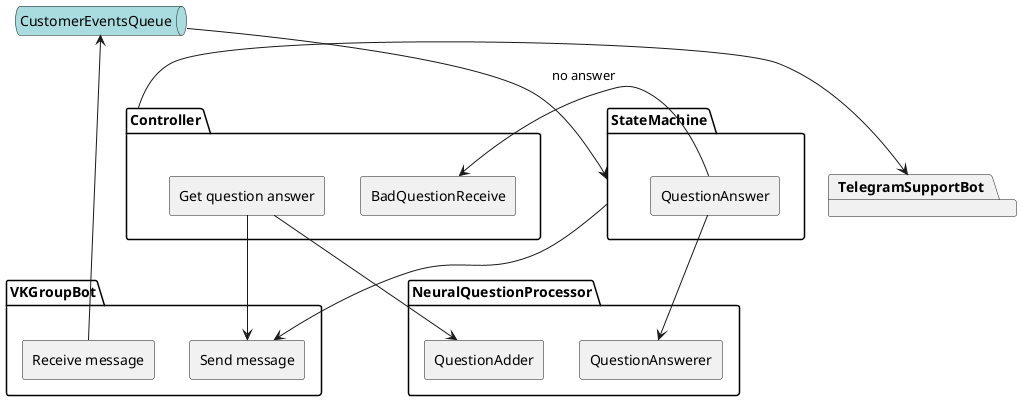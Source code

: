 @startuml
Package VKGroupBot {
    Agent VKGroupBotSendMessage as "Send message"
    Agent VKGroupBotReceiveMessage as "Receive message"
}

Package StateMachine {
    Agent StateMachineQuestionAnswer as "QuestionAnswer"
}

Package Controller {
    Agent ControllerGetQuestionAnswer  as "Get question answer"
    Agent ControllerBadQuestionReceive as "BadQuestionReceive"
}

Package TelegramSupportBot {
}

Controller -> TelegramSupportBot

Queue CustomerEventsQueue #A9DCDF

Package NeuralQuestionProcessor {
    Agent QuestionAnswerer
    Agent QuestionAdder
}

StateMachineQuestionAnswer --> ControllerBadQuestionReceive : "no answer"

VKGroupBotReceiveMessage --> CustomerEventsQueue
CustomerEventsQueue --> StateMachine

StateMachine --> VKGroupBotSendMessage

StateMachineQuestionAnswer --> QuestionAnswerer

ControllerGetQuestionAnswer --> VKGroupBotSendMessage
ControllerGetQuestionAnswer --> QuestionAdder

@enduml